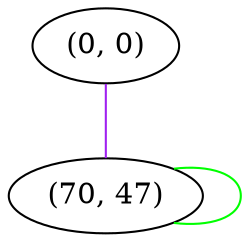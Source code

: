 graph "" {
"(0, 0)";
"(70, 47)";
"(0, 0)" -- "(70, 47)"  [color=purple, key=0, weight=4];
"(70, 47)" -- "(70, 47)"  [color=green, key=0, weight=2];
}
